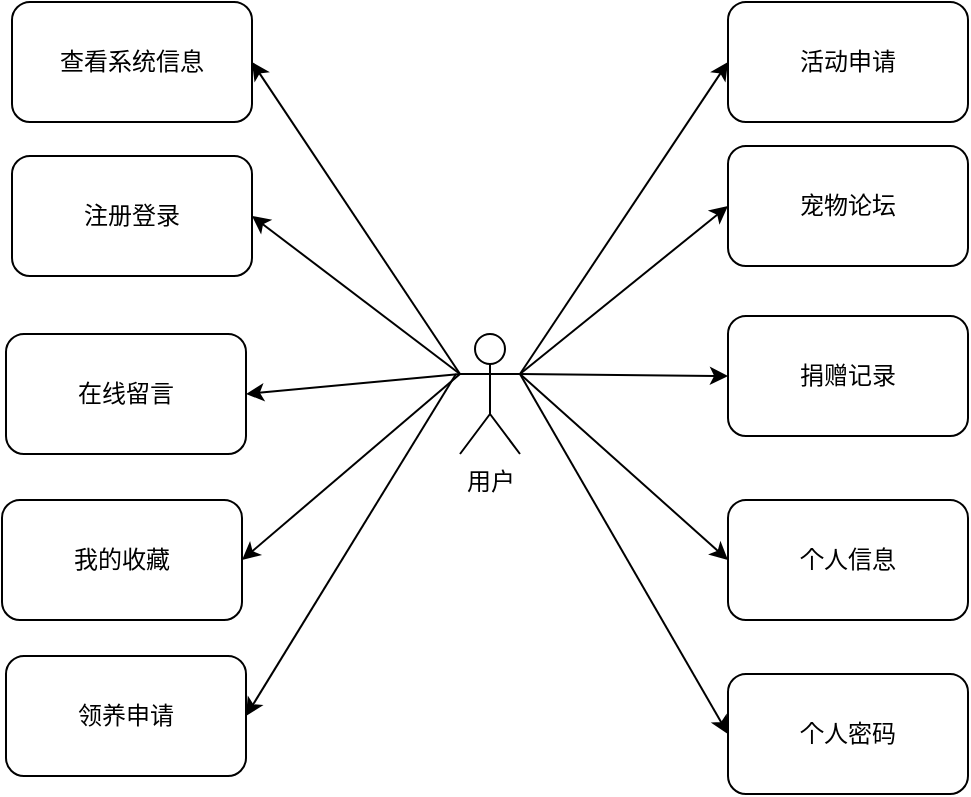 <mxfile version="26.2.14">
  <diagram name="第 1 页" id="uS2H58pccRV9qT1qM_9W">
    <mxGraphModel dx="994" dy="570" grid="0" gridSize="10" guides="1" tooltips="1" connect="1" arrows="1" fold="1" page="0" pageScale="1" pageWidth="827" pageHeight="1169" math="0" shadow="0">
      <root>
        <mxCell id="0" />
        <mxCell id="1" parent="0" />
        <mxCell id="VDHGLhJUpDY8RsdzDFgo-1" value="用户" style="shape=umlActor;verticalLabelPosition=bottom;verticalAlign=top;html=1;outlineConnect=0;" parent="1" vertex="1">
          <mxGeometry x="348" y="225" width="30" height="60" as="geometry" />
        </mxCell>
        <mxCell id="VDHGLhJUpDY8RsdzDFgo-6" value="在线留言" style="rounded=1;whiteSpace=wrap;html=1;verticalAlign=middle;align=center;" parent="1" vertex="1">
          <mxGeometry x="121" y="225" width="120" height="60" as="geometry" />
        </mxCell>
        <mxCell id="VDHGLhJUpDY8RsdzDFgo-10" value="我的收藏" style="rounded=1;whiteSpace=wrap;html=1;" parent="1" vertex="1">
          <mxGeometry x="119" y="308" width="120" height="60" as="geometry" />
        </mxCell>
        <mxCell id="VDHGLhJUpDY8RsdzDFgo-11" value="注册登录" style="rounded=1;whiteSpace=wrap;html=1;" parent="1" vertex="1">
          <mxGeometry x="124" y="136" width="120" height="60" as="geometry" />
        </mxCell>
        <mxCell id="VDHGLhJUpDY8RsdzDFgo-12" value="查看系统信息" style="rounded=1;whiteSpace=wrap;html=1;" parent="1" vertex="1">
          <mxGeometry x="124" y="59" width="120" height="60" as="geometry" />
        </mxCell>
        <mxCell id="VDHGLhJUpDY8RsdzDFgo-13" value="领养申请" style="rounded=1;whiteSpace=wrap;html=1;" parent="1" vertex="1">
          <mxGeometry x="121" y="386" width="120" height="60" as="geometry" />
        </mxCell>
        <mxCell id="VDHGLhJUpDY8RsdzDFgo-14" value="活动申请" style="rounded=1;whiteSpace=wrap;html=1;" parent="1" vertex="1">
          <mxGeometry x="482" y="59" width="120" height="60" as="geometry" />
        </mxCell>
        <mxCell id="VDHGLhJUpDY8RsdzDFgo-15" value="宠物论坛" style="rounded=1;whiteSpace=wrap;html=1;" parent="1" vertex="1">
          <mxGeometry x="482" y="131" width="120" height="60" as="geometry" />
        </mxCell>
        <mxCell id="VDHGLhJUpDY8RsdzDFgo-16" value="捐赠记录" style="rounded=1;whiteSpace=wrap;html=1;" parent="1" vertex="1">
          <mxGeometry x="482" y="216" width="120" height="60" as="geometry" />
        </mxCell>
        <mxCell id="VDHGLhJUpDY8RsdzDFgo-17" value="个人信息" style="rounded=1;whiteSpace=wrap;html=1;" parent="1" vertex="1">
          <mxGeometry x="482" y="308" width="120" height="60" as="geometry" />
        </mxCell>
        <mxCell id="VDHGLhJUpDY8RsdzDFgo-18" value="个人密码" style="rounded=1;whiteSpace=wrap;html=1;" parent="1" vertex="1">
          <mxGeometry x="482" y="395" width="120" height="60" as="geometry" />
        </mxCell>
        <mxCell id="IdkYe38QhfolGH_DPRKy-3" value="" style="endArrow=classic;html=1;rounded=0;exitX=0;exitY=0.333;exitDx=0;exitDy=0;exitPerimeter=0;entryX=1;entryY=0.5;entryDx=0;entryDy=0;" edge="1" parent="1" source="VDHGLhJUpDY8RsdzDFgo-1" target="VDHGLhJUpDY8RsdzDFgo-12">
          <mxGeometry width="50" height="50" relative="1" as="geometry">
            <mxPoint x="323" y="216" as="sourcePoint" />
            <mxPoint x="373" y="166" as="targetPoint" />
          </mxGeometry>
        </mxCell>
        <mxCell id="IdkYe38QhfolGH_DPRKy-4" value="" style="endArrow=classic;html=1;rounded=0;entryX=1;entryY=0.5;entryDx=0;entryDy=0;exitX=0;exitY=0.333;exitDx=0;exitDy=0;exitPerimeter=0;" edge="1" parent="1" source="VDHGLhJUpDY8RsdzDFgo-1" target="VDHGLhJUpDY8RsdzDFgo-11">
          <mxGeometry width="50" height="50" relative="1" as="geometry">
            <mxPoint x="358" y="419" as="sourcePoint" />
            <mxPoint x="408" y="369" as="targetPoint" />
          </mxGeometry>
        </mxCell>
        <mxCell id="IdkYe38QhfolGH_DPRKy-5" value="" style="endArrow=classic;html=1;rounded=0;entryX=1;entryY=0.5;entryDx=0;entryDy=0;exitX=0;exitY=0.333;exitDx=0;exitDy=0;exitPerimeter=0;" edge="1" parent="1" source="VDHGLhJUpDY8RsdzDFgo-1" target="VDHGLhJUpDY8RsdzDFgo-6">
          <mxGeometry width="50" height="50" relative="1" as="geometry">
            <mxPoint x="358" y="419" as="sourcePoint" />
            <mxPoint x="408" y="369" as="targetPoint" />
          </mxGeometry>
        </mxCell>
        <mxCell id="IdkYe38QhfolGH_DPRKy-6" value="" style="endArrow=classic;html=1;rounded=0;entryX=1;entryY=0.5;entryDx=0;entryDy=0;exitX=0;exitY=0.333;exitDx=0;exitDy=0;exitPerimeter=0;" edge="1" parent="1" source="VDHGLhJUpDY8RsdzDFgo-1" target="VDHGLhJUpDY8RsdzDFgo-10">
          <mxGeometry width="50" height="50" relative="1" as="geometry">
            <mxPoint x="358" y="419" as="sourcePoint" />
            <mxPoint x="408" y="369" as="targetPoint" />
          </mxGeometry>
        </mxCell>
        <mxCell id="IdkYe38QhfolGH_DPRKy-7" value="" style="endArrow=classic;html=1;rounded=0;entryX=1;entryY=0.5;entryDx=0;entryDy=0;" edge="1" parent="1" target="VDHGLhJUpDY8RsdzDFgo-13">
          <mxGeometry width="50" height="50" relative="1" as="geometry">
            <mxPoint x="346" y="245" as="sourcePoint" />
            <mxPoint x="408" y="369" as="targetPoint" />
          </mxGeometry>
        </mxCell>
        <mxCell id="IdkYe38QhfolGH_DPRKy-8" value="" style="endArrow=classic;html=1;rounded=0;entryX=0;entryY=0.5;entryDx=0;entryDy=0;exitX=1;exitY=0.333;exitDx=0;exitDy=0;exitPerimeter=0;" edge="1" parent="1" source="VDHGLhJUpDY8RsdzDFgo-1" target="VDHGLhJUpDY8RsdzDFgo-14">
          <mxGeometry width="50" height="50" relative="1" as="geometry">
            <mxPoint x="358" y="225" as="sourcePoint" />
            <mxPoint x="467" y="136" as="targetPoint" />
          </mxGeometry>
        </mxCell>
        <mxCell id="IdkYe38QhfolGH_DPRKy-9" value="" style="endArrow=classic;html=1;rounded=0;entryX=0;entryY=0.5;entryDx=0;entryDy=0;exitX=1;exitY=0.333;exitDx=0;exitDy=0;exitPerimeter=0;" edge="1" parent="1" source="VDHGLhJUpDY8RsdzDFgo-1" target="VDHGLhJUpDY8RsdzDFgo-15">
          <mxGeometry width="50" height="50" relative="1" as="geometry">
            <mxPoint x="358" y="225" as="sourcePoint" />
            <mxPoint x="408" y="175" as="targetPoint" />
          </mxGeometry>
        </mxCell>
        <mxCell id="IdkYe38QhfolGH_DPRKy-11" value="" style="endArrow=classic;html=1;rounded=0;exitX=1;exitY=0.333;exitDx=0;exitDy=0;exitPerimeter=0;entryX=0;entryY=0.5;entryDx=0;entryDy=0;" edge="1" parent="1" source="VDHGLhJUpDY8RsdzDFgo-1" target="VDHGLhJUpDY8RsdzDFgo-16">
          <mxGeometry width="50" height="50" relative="1" as="geometry">
            <mxPoint x="358" y="225" as="sourcePoint" />
            <mxPoint x="408" y="175" as="targetPoint" />
          </mxGeometry>
        </mxCell>
        <mxCell id="IdkYe38QhfolGH_DPRKy-12" value="" style="endArrow=classic;html=1;rounded=0;entryX=0;entryY=0.5;entryDx=0;entryDy=0;exitX=1;exitY=0.333;exitDx=0;exitDy=0;exitPerimeter=0;" edge="1" parent="1" source="VDHGLhJUpDY8RsdzDFgo-1" target="VDHGLhJUpDY8RsdzDFgo-17">
          <mxGeometry width="50" height="50" relative="1" as="geometry">
            <mxPoint x="358" y="225" as="sourcePoint" />
            <mxPoint x="408" y="175" as="targetPoint" />
          </mxGeometry>
        </mxCell>
        <mxCell id="IdkYe38QhfolGH_DPRKy-13" value="" style="endArrow=classic;html=1;rounded=0;entryX=0;entryY=0.5;entryDx=0;entryDy=0;exitX=1;exitY=0.333;exitDx=0;exitDy=0;exitPerimeter=0;" edge="1" parent="1" source="VDHGLhJUpDY8RsdzDFgo-1" target="VDHGLhJUpDY8RsdzDFgo-18">
          <mxGeometry width="50" height="50" relative="1" as="geometry">
            <mxPoint x="389" y="288" as="sourcePoint" />
            <mxPoint x="408" y="175" as="targetPoint" />
          </mxGeometry>
        </mxCell>
      </root>
    </mxGraphModel>
  </diagram>
</mxfile>
